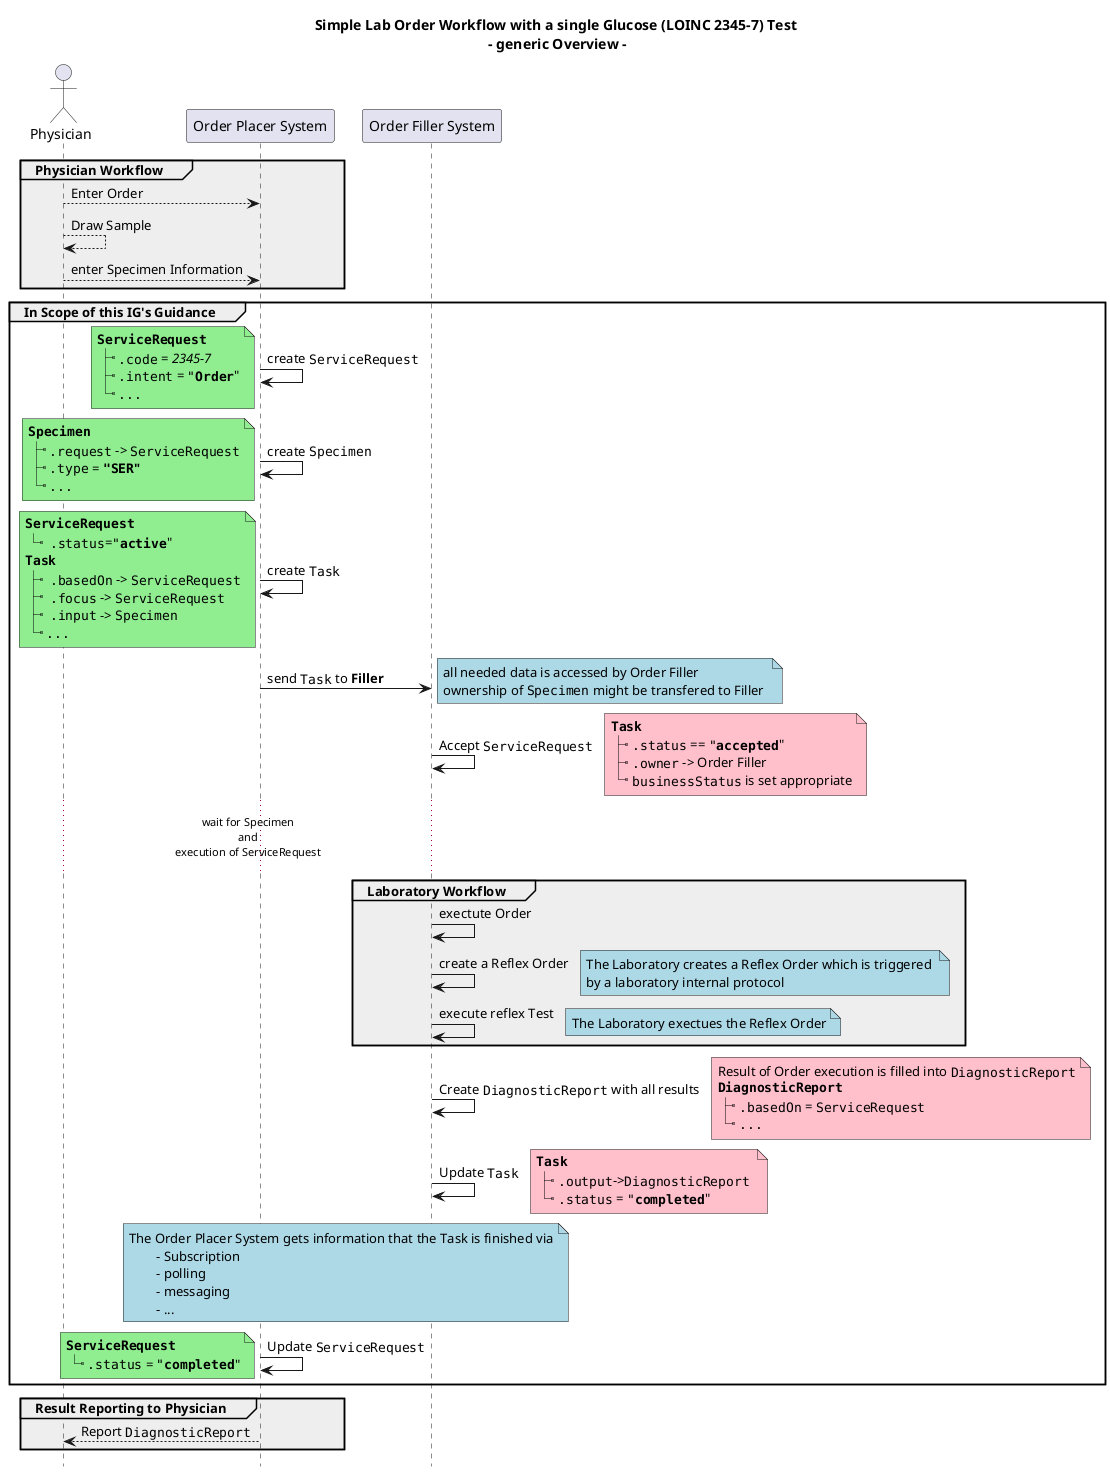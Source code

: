 @startuml

'skinparam sequenceMessageAlign center
title 
	Simple Lab Order Workflow with a single Glucose (LOINC 2345-7) Test 
	- generic Overview -
end title
hide footbox

'note across #turquoise
'	**Assumptions:**
'	- Physician knows which Specimen to draw (i.e. via an Order Catalog)
'	- Specimen is drawn at the Physician office
'	- It is clear which Order Filler will execute the Order
'	- ""ServiceRequest"" is owned by the Order Placer; changes are allowed only to be done by Placer
'	- ""Task"" is a shared resource of Placer and Filler and updated by both
'	- Order Result is reported via ""DiagnosticReport""
'	- ""DiagnosticReport"" is owned by the Order Filler
'	- Order is accepted and is fulfilled 
'	- Lab internal flow is **out of scope**
'	- All needed data is accessible
'	**Not defined**
'	- Ownership of Specimen Resource (Ownership should/could/might change with the physical location)
'end note

actor Physician as Doc
participant "Order Placer System" as Placer
participant "Order Filler System" as Filler

group #eee Physician Workflow 
	Doc --> Placer: Enter Order
	Doc --> Doc: Draw Sample
	Doc --> Placer: enter Specimen Information
end

group In Scope of this IG's Guidance
	
	Placer -> Placer: create ""ServiceRequest"" 
	note left #lightgreen
		**""ServiceRequest""**
		|_ "".code"" = //2345-7//
		|_ "".intent"" = """**Order**"""
		|_ ""...""
	end note
	
	Placer -> Placer: create ""Specimen"" 
	note left #lightgreen
		**""Specimen""**
		|_ "".request"" -> ""ServiceRequest""
		|_ "".type"" = **"""SER"""**
		|_ ""...""
	end note
	
	Placer -> Placer: create ""Task"" 
	note left #lightgreen
		**""ServiceRequest""**
		|_  "".status""="""**active**"""
		**""Task""**
		|_  "".basedOn"" -> ""ServiceRequest""
		|_  "".focus"" -> ""ServiceRequest""
		|_  "".input"" -> ""Specimen""
		|_ ""...""
	end note 
	
	Placer -> Filler: send ""Task"" to **Filler** 
	note right #lightblue
		all needed data is accessed by Order Filler
		ownership of ""Specimen"" might be transfered to Filler 
	end note
	
	Filler -> Filler: Accept ""ServiceRequest"" 
	note right #pink
		**""Task""**
		|_ "".status"" == """**accepted**"""
		|_ "".owner"" -> Order Filler
		|_ ""businessStatus"" is set appropriate
	end note
	
	... wait for Specimen \nand\nexecution of ServiceRequest... 
	
	group #eee Laboratory Workflow
	
		Filler -> Filler: exectute Order
		Filler -> Filler: create a Reflex Order
		note right #lightblue
			The Laboratory creates a Reflex Order which is triggered 
			by a laboratory internal protocol
		end note

		Filler -> Filler: execute reflex Test
		note right #lightblue
			The Laboratory exectues the Reflex Order
		end note
	end
	
	Filler -> Filler: Create ""DiagnosticReport"" with all results
	note right #pink
		Result of Order execution is filled into ""DiagnosticReport""
		**""DiagnosticReport""**
		|_ "".basedOn"" = ""ServiceRequest""
		|_ ""...""
	end note
	
	Filler -> Filler: Update ""Task""
	note right #pink
		**""Task""**
		|_ "".output""->""DiagnosticReport"" 
		|_ "".status"" = """**completed**"""
	end note
	
	note over Placer, Filler #lightblue
		The Order Placer System gets information that the Task is finished via
			- Subscription
			- polling
			- messaging
			- ...
	end note
	
	Placer -> Placer: Update ""ServiceRequest"" 
	note left #lightgreen
		**""ServiceRequest""**
		|_ "".status"" = """**completed**"""
	end note
end

group #eee Result Reporting to Physician
	Placer --> Doc: Report ""DiagnosticReport""
end
@enduml

